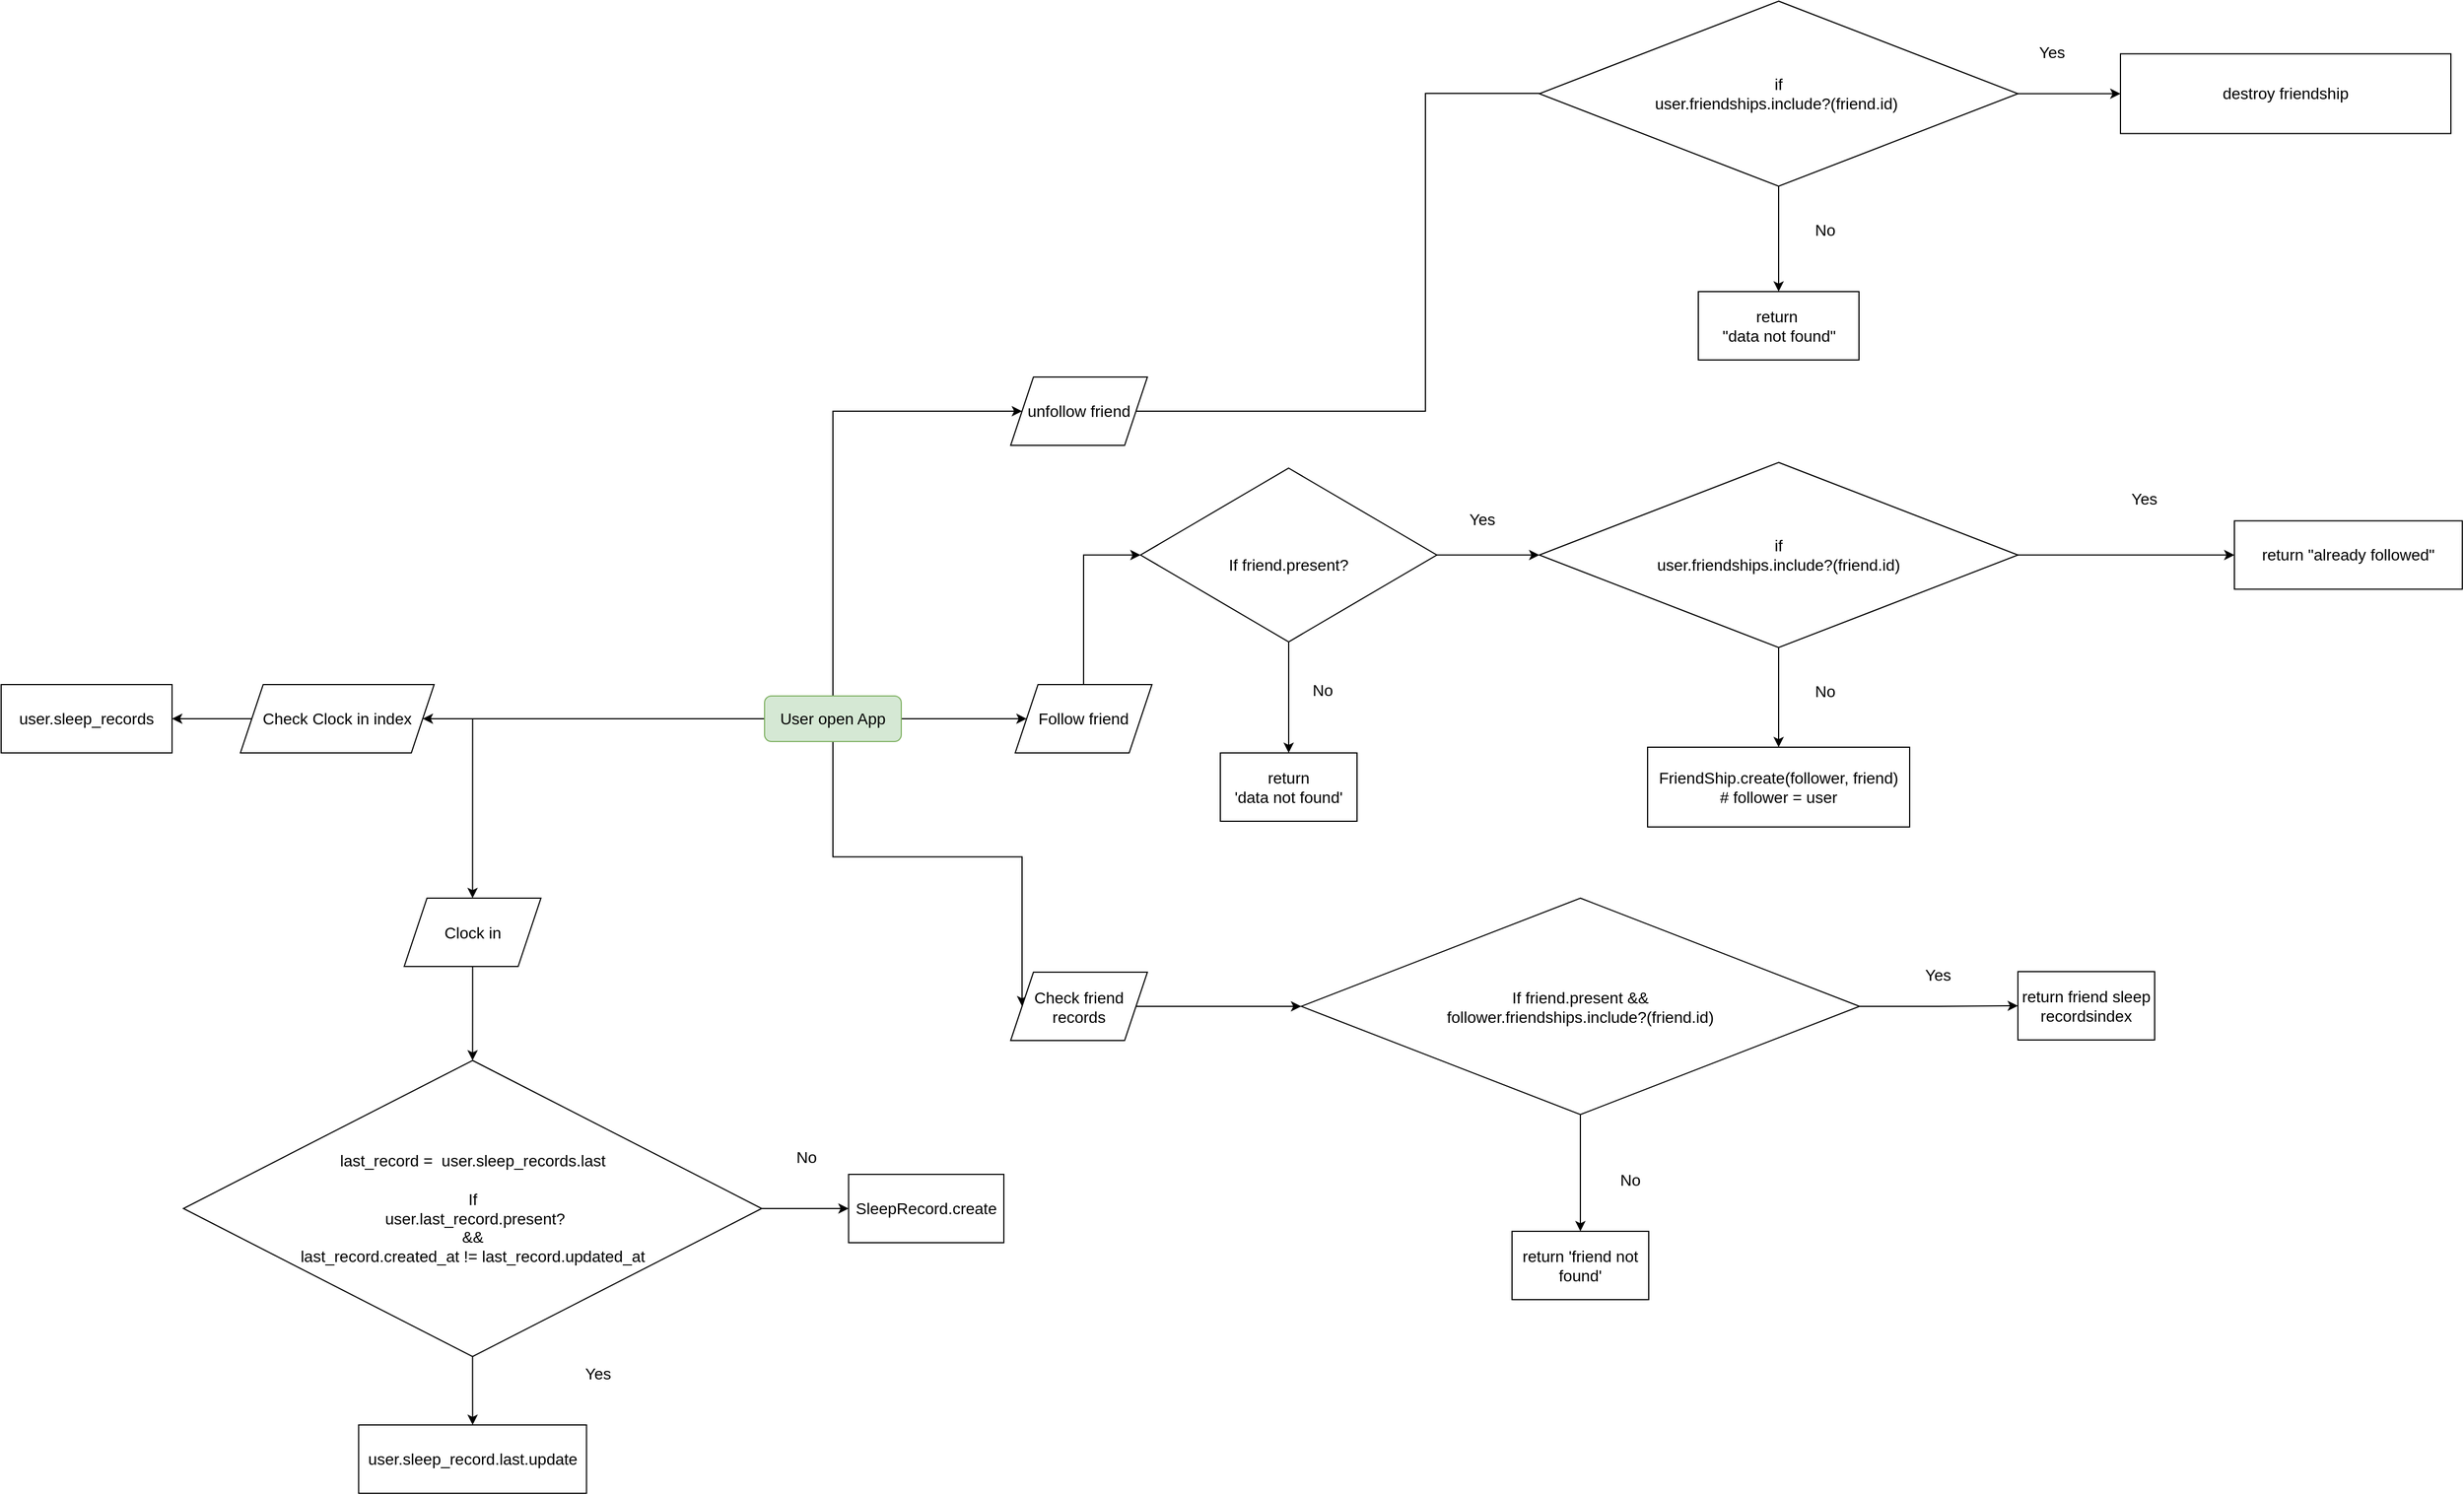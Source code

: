 <mxfile version="20.2.6" type="github">
  <diagram id="bRs48wQKyAXxtzH28FtH" name="Page-1">
    <mxGraphModel dx="3204" dy="2461" grid="1" gridSize="10" guides="1" tooltips="1" connect="1" arrows="1" fold="1" page="1" pageScale="1" pageWidth="827" pageHeight="1169" math="0" shadow="0">
      <root>
        <mxCell id="0" />
        <mxCell id="1" parent="0" />
        <mxCell id="Z1Fzheb-58GHqpxP_FSt-1" value="" style="edgeStyle=orthogonalEdgeStyle;rounded=0;orthogonalLoop=1;jettySize=auto;html=1;entryX=0.5;entryY=0;entryDx=0;entryDy=0;fontSize=14;" parent="1" source="Z1Fzheb-58GHqpxP_FSt-5" target="Z1Fzheb-58GHqpxP_FSt-7" edge="1">
          <mxGeometry relative="1" as="geometry">
            <mxPoint x="-70" y="320" as="targetPoint" />
          </mxGeometry>
        </mxCell>
        <mxCell id="Z1Fzheb-58GHqpxP_FSt-2" style="edgeStyle=orthogonalEdgeStyle;rounded=0;orthogonalLoop=1;jettySize=auto;html=1;exitX=0;exitY=0.5;exitDx=0;exitDy=0;fontSize=14;" parent="1" source="Z1Fzheb-58GHqpxP_FSt-5" target="Z1Fzheb-58GHqpxP_FSt-15" edge="1">
          <mxGeometry relative="1" as="geometry">
            <mxPoint x="-140" y="230" as="sourcePoint" />
          </mxGeometry>
        </mxCell>
        <mxCell id="Z1Fzheb-58GHqpxP_FSt-3" style="edgeStyle=orthogonalEdgeStyle;rounded=0;orthogonalLoop=1;jettySize=auto;html=1;entryX=0;entryY=0.5;entryDx=0;entryDy=0;fontSize=14;exitX=1;exitY=0.5;exitDx=0;exitDy=0;" parent="1" source="Z1Fzheb-58GHqpxP_FSt-5" target="Z1Fzheb-58GHqpxP_FSt-18" edge="1">
          <mxGeometry relative="1" as="geometry">
            <mxPoint x="40" y="230" as="sourcePoint" />
          </mxGeometry>
        </mxCell>
        <mxCell id="Z1Fzheb-58GHqpxP_FSt-4" style="edgeStyle=orthogonalEdgeStyle;rounded=0;orthogonalLoop=1;jettySize=auto;html=1;exitX=0.5;exitY=0;exitDx=0;exitDy=0;entryX=0;entryY=0.5;entryDx=0;entryDy=0;fontSize=14;" parent="1" source="Z1Fzheb-58GHqpxP_FSt-5" target="Z1Fzheb-58GHqpxP_FSt-34" edge="1">
          <mxGeometry relative="1" as="geometry">
            <Array as="points">
              <mxPoint x="-70" y="-40" />
            </Array>
          </mxGeometry>
        </mxCell>
        <mxCell id="Z1Fzheb-58GHqpxP_FSt-49" style="edgeStyle=orthogonalEdgeStyle;rounded=0;orthogonalLoop=1;jettySize=auto;html=1;entryX=0;entryY=0.5;entryDx=0;entryDy=0;exitX=0.5;exitY=1;exitDx=0;exitDy=0;fontSize=14;" parent="1" source="Z1Fzheb-58GHqpxP_FSt-5" target="Z1Fzheb-58GHqpxP_FSt-48" edge="1">
          <mxGeometry relative="1" as="geometry" />
        </mxCell>
        <mxCell id="Z1Fzheb-58GHqpxP_FSt-5" value="User open App" style="rounded=1;whiteSpace=wrap;html=1;fontSize=14;glass=0;strokeWidth=1;shadow=0;fillColor=#d5e8d4;strokeColor=#82b366;" parent="1" vertex="1">
          <mxGeometry x="-130" y="210" width="120" height="40" as="geometry" />
        </mxCell>
        <mxCell id="Z1Fzheb-58GHqpxP_FSt-6" value="" style="edgeStyle=orthogonalEdgeStyle;rounded=0;orthogonalLoop=1;jettySize=auto;html=1;fontSize=14;" parent="1" source="Z1Fzheb-58GHqpxP_FSt-7" target="Z1Fzheb-58GHqpxP_FSt-10" edge="1">
          <mxGeometry relative="1" as="geometry" />
        </mxCell>
        <mxCell id="Z1Fzheb-58GHqpxP_FSt-7" value="Clock in" style="shape=parallelogram;perimeter=parallelogramPerimeter;whiteSpace=wrap;html=1;fixedSize=1;fontSize=14;" parent="1" vertex="1">
          <mxGeometry x="-446.25" y="387.5" width="120" height="60" as="geometry" />
        </mxCell>
        <mxCell id="Z1Fzheb-58GHqpxP_FSt-8" value="" style="edgeStyle=orthogonalEdgeStyle;rounded=0;orthogonalLoop=1;jettySize=auto;html=1;fontSize=14;" parent="1" source="Z1Fzheb-58GHqpxP_FSt-10" target="Z1Fzheb-58GHqpxP_FSt-11" edge="1">
          <mxGeometry relative="1" as="geometry" />
        </mxCell>
        <mxCell id="Z1Fzheb-58GHqpxP_FSt-9" value="" style="edgeStyle=orthogonalEdgeStyle;rounded=0;orthogonalLoop=1;jettySize=auto;html=1;fontSize=14;" parent="1" source="Z1Fzheb-58GHqpxP_FSt-10" target="Z1Fzheb-58GHqpxP_FSt-13" edge="1">
          <mxGeometry relative="1" as="geometry" />
        </mxCell>
        <mxCell id="Z1Fzheb-58GHqpxP_FSt-10" value="last_record =&amp;nbsp;&amp;nbsp;user.sleep_records.last&lt;br style=&quot;font-size: 14px;&quot;&gt;&lt;br style=&quot;font-size: 14px;&quot;&gt;If&lt;br style=&quot;font-size: 14px;&quot;&gt;&amp;nbsp;user.last_record.present?&lt;br style=&quot;font-size: 14px;&quot;&gt;&amp;amp;&amp;amp;&lt;br style=&quot;font-size: 14px;&quot;&gt;last_record.created_at != last_record.updated_at" style="rhombus;whiteSpace=wrap;html=1;align=center;fontSize=14;" parent="1" vertex="1">
          <mxGeometry x="-640" y="530" width="507.5" height="260" as="geometry" />
        </mxCell>
        <mxCell id="Z1Fzheb-58GHqpxP_FSt-11" value="SleepRecord.create" style="whiteSpace=wrap;html=1;fontSize=14;" parent="1" vertex="1">
          <mxGeometry x="-56.25" y="630" width="136.25" height="60" as="geometry" />
        </mxCell>
        <mxCell id="Z1Fzheb-58GHqpxP_FSt-12" value="No" style="text;html=1;strokeColor=none;fillColor=none;align=center;verticalAlign=middle;whiteSpace=wrap;rounded=0;fontSize=14;" parent="1" vertex="1">
          <mxGeometry x="-122.75" y="600" width="60" height="30" as="geometry" />
        </mxCell>
        <mxCell id="Z1Fzheb-58GHqpxP_FSt-13" value="user.sleep_record.last.update" style="whiteSpace=wrap;html=1;fontSize=14;" parent="1" vertex="1">
          <mxGeometry x="-486.25" y="850" width="200" height="60" as="geometry" />
        </mxCell>
        <mxCell id="Z1Fzheb-58GHqpxP_FSt-14" value="" style="edgeStyle=orthogonalEdgeStyle;rounded=0;orthogonalLoop=1;jettySize=auto;html=1;fontSize=14;" parent="1" source="Z1Fzheb-58GHqpxP_FSt-15" target="Z1Fzheb-58GHqpxP_FSt-16" edge="1">
          <mxGeometry relative="1" as="geometry" />
        </mxCell>
        <mxCell id="Z1Fzheb-58GHqpxP_FSt-15" value="Check Clock in index" style="shape=parallelogram;perimeter=parallelogramPerimeter;whiteSpace=wrap;html=1;fixedSize=1;fontSize=14;" parent="1" vertex="1">
          <mxGeometry x="-590" y="200" width="170" height="60" as="geometry" />
        </mxCell>
        <mxCell id="Z1Fzheb-58GHqpxP_FSt-16" value="user.sleep_records" style="whiteSpace=wrap;html=1;fontSize=14;" parent="1" vertex="1">
          <mxGeometry x="-800" y="200" width="150" height="60" as="geometry" />
        </mxCell>
        <mxCell id="Z1Fzheb-58GHqpxP_FSt-17" value="" style="edgeStyle=orthogonalEdgeStyle;rounded=0;orthogonalLoop=1;jettySize=auto;html=1;entryX=0;entryY=0.5;entryDx=0;entryDy=0;fontSize=14;" parent="1" source="Z1Fzheb-58GHqpxP_FSt-18" target="Z1Fzheb-58GHqpxP_FSt-29" edge="1">
          <mxGeometry relative="1" as="geometry">
            <mxPoint x="140" y="50" as="targetPoint" />
          </mxGeometry>
        </mxCell>
        <mxCell id="Z1Fzheb-58GHqpxP_FSt-18" value="Follow friend" style="shape=parallelogram;perimeter=parallelogramPerimeter;whiteSpace=wrap;html=1;fixedSize=1;fontSize=14;" parent="1" vertex="1">
          <mxGeometry x="90" y="200" width="120" height="60" as="geometry" />
        </mxCell>
        <mxCell id="Z1Fzheb-58GHqpxP_FSt-19" value="" style="edgeStyle=orthogonalEdgeStyle;rounded=0;orthogonalLoop=1;jettySize=auto;html=1;fontSize=14;" parent="1" source="Z1Fzheb-58GHqpxP_FSt-21" target="Z1Fzheb-58GHqpxP_FSt-22" edge="1">
          <mxGeometry relative="1" as="geometry" />
        </mxCell>
        <mxCell id="Z1Fzheb-58GHqpxP_FSt-20" value="" style="edgeStyle=orthogonalEdgeStyle;rounded=0;orthogonalLoop=1;jettySize=auto;html=1;fontSize=14;" parent="1" source="Z1Fzheb-58GHqpxP_FSt-21" target="Z1Fzheb-58GHqpxP_FSt-23" edge="1">
          <mxGeometry relative="1" as="geometry" />
        </mxCell>
        <mxCell id="Z1Fzheb-58GHqpxP_FSt-21" value="if &lt;br style=&quot;font-size: 14px;&quot;&gt;user.friendships.include?(friend.id)" style="rhombus;whiteSpace=wrap;html=1;fontSize=14;" parent="1" vertex="1">
          <mxGeometry x="550" y="5" width="420" height="162.5" as="geometry" />
        </mxCell>
        <mxCell id="Z1Fzheb-58GHqpxP_FSt-22" value="FriendShip.create(follower, friend)&lt;br&gt;# follower = user" style="whiteSpace=wrap;html=1;fontSize=14;" parent="1" vertex="1">
          <mxGeometry x="645" y="255" width="230" height="70" as="geometry" />
        </mxCell>
        <mxCell id="Z1Fzheb-58GHqpxP_FSt-23" value="&lt;span style=&quot;font-size: 14px;&quot;&gt;return &quot;already followed&quot;&lt;/span&gt;" style="whiteSpace=wrap;html=1;fontSize=14;" parent="1" vertex="1">
          <mxGeometry x="1160" y="56.25" width="200" height="60" as="geometry" />
        </mxCell>
        <mxCell id="Z1Fzheb-58GHqpxP_FSt-24" value="Yes" style="text;html=1;strokeColor=none;fillColor=none;align=center;verticalAlign=middle;whiteSpace=wrap;rounded=0;fontSize=14;" parent="1" vertex="1">
          <mxGeometry x="-306.25" y="790" width="60" height="30" as="geometry" />
        </mxCell>
        <mxCell id="Z1Fzheb-58GHqpxP_FSt-25" value="No" style="text;html=1;strokeColor=none;fillColor=none;align=center;verticalAlign=middle;whiteSpace=wrap;rounded=0;fontSize=14;" parent="1" vertex="1">
          <mxGeometry x="771" y="191" width="60" height="30" as="geometry" />
        </mxCell>
        <mxCell id="Z1Fzheb-58GHqpxP_FSt-26" value="Yes" style="text;html=1;strokeColor=none;fillColor=none;align=center;verticalAlign=middle;whiteSpace=wrap;rounded=0;fontSize=14;" parent="1" vertex="1">
          <mxGeometry x="1051" y="22.25" width="60" height="30" as="geometry" />
        </mxCell>
        <mxCell id="Z1Fzheb-58GHqpxP_FSt-27" style="edgeStyle=orthogonalEdgeStyle;rounded=0;orthogonalLoop=1;jettySize=auto;html=1;entryX=0;entryY=0.5;entryDx=0;entryDy=0;fontSize=14;" parent="1" source="Z1Fzheb-58GHqpxP_FSt-29" target="Z1Fzheb-58GHqpxP_FSt-21" edge="1">
          <mxGeometry relative="1" as="geometry" />
        </mxCell>
        <mxCell id="Z1Fzheb-58GHqpxP_FSt-28" value="" style="edgeStyle=orthogonalEdgeStyle;rounded=0;orthogonalLoop=1;jettySize=auto;html=1;fontSize=14;" parent="1" source="Z1Fzheb-58GHqpxP_FSt-29" target="Z1Fzheb-58GHqpxP_FSt-30" edge="1">
          <mxGeometry relative="1" as="geometry" />
        </mxCell>
        <mxCell id="Z1Fzheb-58GHqpxP_FSt-29" value="&lt;br style=&quot;font-size: 14px;&quot;&gt;If friend.present?" style="rhombus;whiteSpace=wrap;html=1;fontSize=14;" parent="1" vertex="1">
          <mxGeometry x="200" y="10" width="260" height="152.5" as="geometry" />
        </mxCell>
        <mxCell id="Z1Fzheb-58GHqpxP_FSt-30" value="return &lt;br&gt;&#39;data not found&#39;" style="whiteSpace=wrap;html=1;fontSize=14;" parent="1" vertex="1">
          <mxGeometry x="270" y="260" width="120" height="60" as="geometry" />
        </mxCell>
        <mxCell id="Z1Fzheb-58GHqpxP_FSt-31" value="No" style="text;html=1;strokeColor=none;fillColor=none;align=center;verticalAlign=middle;whiteSpace=wrap;rounded=0;fontSize=14;" parent="1" vertex="1">
          <mxGeometry x="330" y="190" width="60" height="30" as="geometry" />
        </mxCell>
        <mxCell id="Z1Fzheb-58GHqpxP_FSt-32" value="Yes" style="text;html=1;strokeColor=none;fillColor=none;align=center;verticalAlign=middle;whiteSpace=wrap;rounded=0;fontSize=14;" parent="1" vertex="1">
          <mxGeometry x="470" y="40" width="60" height="30" as="geometry" />
        </mxCell>
        <mxCell id="Z1Fzheb-58GHqpxP_FSt-33" value="" style="edgeStyle=orthogonalEdgeStyle;rounded=0;orthogonalLoop=1;jettySize=auto;html=1;fontSize=14;" parent="1" source="Z1Fzheb-58GHqpxP_FSt-34" edge="1">
          <mxGeometry relative="1" as="geometry">
            <mxPoint x="710" y="-319" as="targetPoint" />
            <Array as="points">
              <mxPoint x="450" y="-40" />
              <mxPoint x="450" y="-319" />
            </Array>
          </mxGeometry>
        </mxCell>
        <mxCell id="Z1Fzheb-58GHqpxP_FSt-34" value="unfollow friend" style="shape=parallelogram;perimeter=parallelogramPerimeter;whiteSpace=wrap;html=1;fixedSize=1;fontSize=14;" parent="1" vertex="1">
          <mxGeometry x="86" y="-70" width="120" height="60" as="geometry" />
        </mxCell>
        <mxCell id="Z1Fzheb-58GHqpxP_FSt-35" value="" style="edgeStyle=orthogonalEdgeStyle;rounded=0;orthogonalLoop=1;jettySize=auto;html=1;fontSize=14;" parent="1" source="Z1Fzheb-58GHqpxP_FSt-37" target="Z1Fzheb-58GHqpxP_FSt-38" edge="1">
          <mxGeometry relative="1" as="geometry" />
        </mxCell>
        <mxCell id="Z1Fzheb-58GHqpxP_FSt-36" value="" style="edgeStyle=orthogonalEdgeStyle;rounded=0;orthogonalLoop=1;jettySize=auto;html=1;fontSize=14;" parent="1" source="Z1Fzheb-58GHqpxP_FSt-37" target="Z1Fzheb-58GHqpxP_FSt-39" edge="1">
          <mxGeometry relative="1" as="geometry" />
        </mxCell>
        <mxCell id="Z1Fzheb-58GHqpxP_FSt-37" value="if &lt;br style=&quot;font-size: 14px;&quot;&gt;user.friendships.include?(friend.id)&amp;nbsp;" style="rhombus;whiteSpace=wrap;html=1;fontSize=14;" parent="1" vertex="1">
          <mxGeometry x="550" y="-400" width="420" height="162.5" as="geometry" />
        </mxCell>
        <mxCell id="Z1Fzheb-58GHqpxP_FSt-38" value="destroy friendship" style="whiteSpace=wrap;html=1;fontSize=14;" parent="1" vertex="1">
          <mxGeometry x="1060" y="-353.75" width="290" height="70" as="geometry" />
        </mxCell>
        <mxCell id="Z1Fzheb-58GHqpxP_FSt-39" value="return&amp;nbsp;&lt;br&gt;&quot;data not found&quot;" style="whiteSpace=wrap;html=1;fontSize=14;" parent="1" vertex="1">
          <mxGeometry x="689.5" y="-145" width="141" height="60" as="geometry" />
        </mxCell>
        <mxCell id="Z1Fzheb-58GHqpxP_FSt-40" value="No" style="text;html=1;strokeColor=none;fillColor=none;align=center;verticalAlign=middle;whiteSpace=wrap;rounded=0;fontSize=14;" parent="1" vertex="1">
          <mxGeometry x="771" y="-214" width="60" height="30" as="geometry" />
        </mxCell>
        <mxCell id="Z1Fzheb-58GHqpxP_FSt-41" value="Yes" style="text;html=1;strokeColor=none;fillColor=none;align=center;verticalAlign=middle;whiteSpace=wrap;rounded=0;fontSize=14;" parent="1" vertex="1">
          <mxGeometry x="970" y="-370" width="60" height="30" as="geometry" />
        </mxCell>
        <mxCell id="Z1Fzheb-58GHqpxP_FSt-51" value="" style="edgeStyle=orthogonalEdgeStyle;rounded=0;orthogonalLoop=1;jettySize=auto;html=1;fontSize=14;" parent="1" source="Z1Fzheb-58GHqpxP_FSt-48" target="Z1Fzheb-58GHqpxP_FSt-50" edge="1">
          <mxGeometry relative="1" as="geometry" />
        </mxCell>
        <mxCell id="Z1Fzheb-58GHqpxP_FSt-48" value="Check friend&lt;br style=&quot;font-size: 14px;&quot;&gt;records" style="shape=parallelogram;perimeter=parallelogramPerimeter;whiteSpace=wrap;html=1;fixedSize=1;fontSize=14;" parent="1" vertex="1">
          <mxGeometry x="86" y="452.5" width="120" height="60" as="geometry" />
        </mxCell>
        <mxCell id="Z1Fzheb-58GHqpxP_FSt-53" value="" style="edgeStyle=orthogonalEdgeStyle;rounded=0;orthogonalLoop=1;jettySize=auto;html=1;fontSize=14;" parent="1" source="Z1Fzheb-58GHqpxP_FSt-50" target="Z1Fzheb-58GHqpxP_FSt-52" edge="1">
          <mxGeometry relative="1" as="geometry" />
        </mxCell>
        <mxCell id="Z1Fzheb-58GHqpxP_FSt-50" value="If friend.present &amp;amp;&amp;amp;&lt;br style=&quot;font-size: 14px;&quot;&gt;follower.friendships.include?(friend.id)" style="rhombus;whiteSpace=wrap;html=1;fontSize=14;" parent="1" vertex="1">
          <mxGeometry x="341" y="387.5" width="490" height="190" as="geometry" />
        </mxCell>
        <mxCell id="Z1Fzheb-58GHqpxP_FSt-52" value="return friend sleep recordsindex" style="whiteSpace=wrap;html=1;fontSize=14;" parent="1" vertex="1">
          <mxGeometry x="970" y="452" width="120" height="60" as="geometry" />
        </mxCell>
        <mxCell id="Z1Fzheb-58GHqpxP_FSt-54" value="Yes" style="text;html=1;strokeColor=none;fillColor=none;align=center;verticalAlign=middle;whiteSpace=wrap;rounded=0;fontSize=14;" parent="1" vertex="1">
          <mxGeometry x="870" y="440" width="60" height="30" as="geometry" />
        </mxCell>
        <mxCell id="Z1Fzheb-58GHqpxP_FSt-55" value="" style="edgeStyle=orthogonalEdgeStyle;rounded=0;orthogonalLoop=1;jettySize=auto;html=1;exitX=0.5;exitY=1;exitDx=0;exitDy=0;fontSize=14;" parent="1" source="Z1Fzheb-58GHqpxP_FSt-50" target="Z1Fzheb-58GHqpxP_FSt-56" edge="1">
          <mxGeometry relative="1" as="geometry">
            <mxPoint x="485" y="520" as="sourcePoint" />
          </mxGeometry>
        </mxCell>
        <mxCell id="Z1Fzheb-58GHqpxP_FSt-56" value="return &#39;friend not found&#39;" style="whiteSpace=wrap;html=1;fontSize=14;" parent="1" vertex="1">
          <mxGeometry x="526" y="680" width="120" height="60" as="geometry" />
        </mxCell>
        <mxCell id="Z1Fzheb-58GHqpxP_FSt-57" value="No" style="text;html=1;strokeColor=none;fillColor=none;align=center;verticalAlign=middle;whiteSpace=wrap;rounded=0;fontSize=14;" parent="1" vertex="1">
          <mxGeometry x="600" y="620" width="60" height="30" as="geometry" />
        </mxCell>
      </root>
    </mxGraphModel>
  </diagram>
</mxfile>
